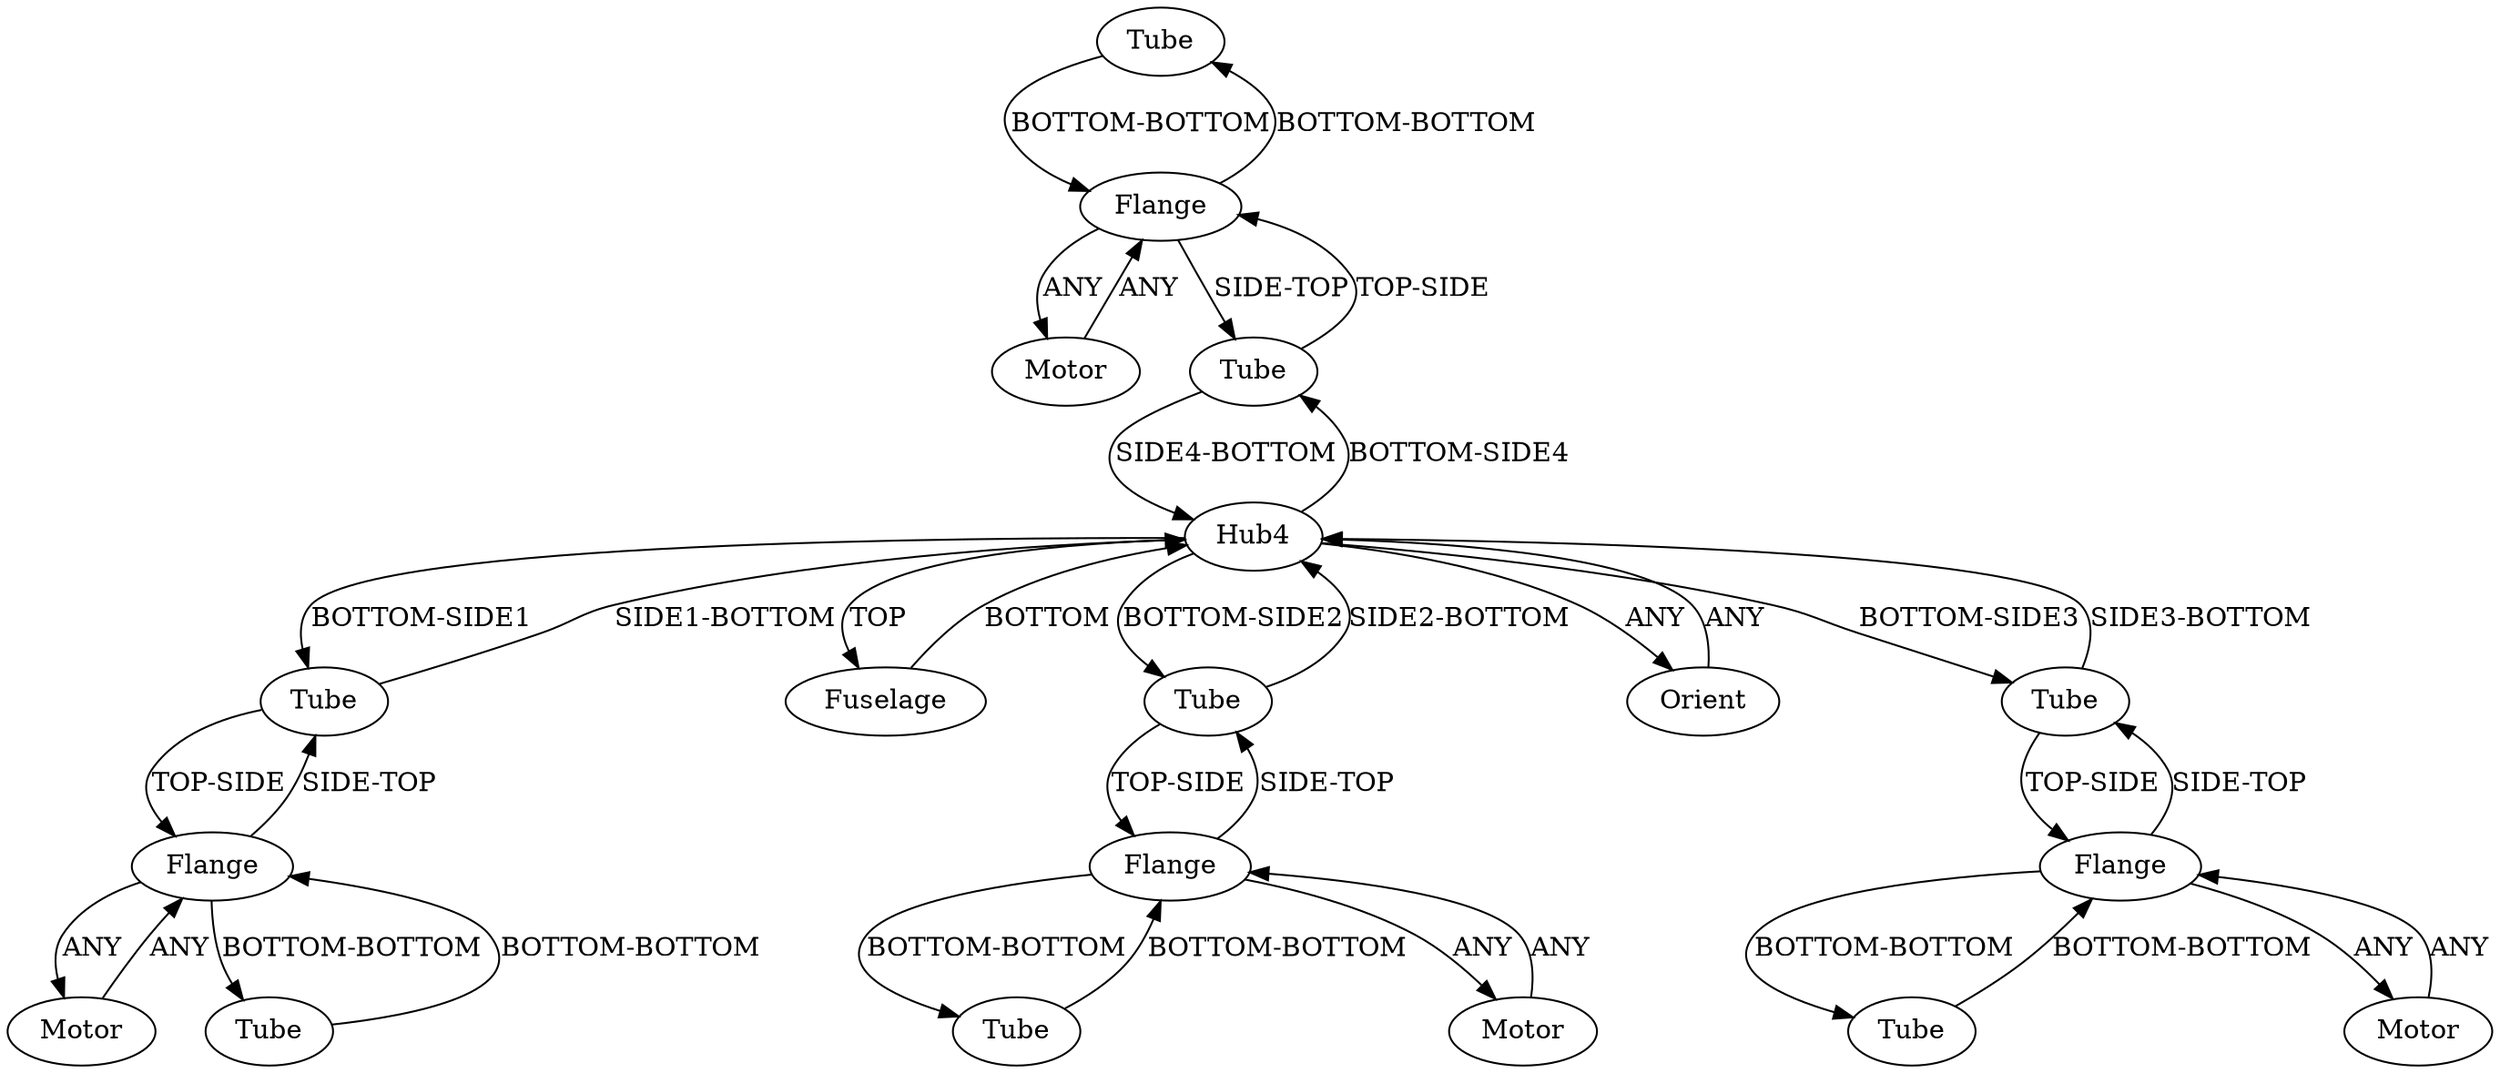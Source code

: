 /* Created by igraph 0.10.2 */
digraph {
  0 [
    instance=Tube_instance_1
    label=Tube
  ];
  1 [
    instance=Motor_instance_1
    label=Motor
  ];
  2 [
    instance=Tube_instance_2
    label=Tube
  ];
  3 [
    instance=Tube_instance_3
    label=Tube
  ];
  4 [
    instance=Tube_instance_4
    label=Tube
  ];
  5 [
    instance=Motor_instance_2
    label=Motor
  ];
  6 [
    instance=Flange_instance_1
    label=Flange
  ];
  7 [
    instance=Hub4_instance_1
    label=Hub4
  ];
  8 [
    instance=Fuselage_instance_1
    label=Fuselage
  ];
  9 [
    instance=Tube_instance_5
    label=Tube
  ];
  10 [
    instance=Tube_instance_6
    label=Tube
  ];
  11 [
    instance=Orient
    label=Orient
  ];
  12 [
    instance=Motor_instance_3
    label=Motor
  ];
  13 [
    instance=Flange_instance_2
    label=Flange
  ];
  14 [
    instance=Flange_instance_3
    label=Flange
  ];
  15 [
    instance=Motor_instance_4
    label=Motor
  ];
  16 [
    instance=Flange_instance_4
    label=Flange
  ];
  17 [
    instance=Tube_instance_7
    label=Tube
  ];
  18 [
    instance=Tube_instance_8
    label=Tube
  ];

  0 -> 13 [
    label="BOTTOM-BOTTOM"
  ];
  1 -> 16 [
    label=ANY
  ];
  2 -> 7 [
    label="SIDE1-BOTTOM"
  ];
  2 -> 16 [
    label="TOP-SIDE"
  ];
  3 -> 14 [
    label="BOTTOM-BOTTOM"
  ];
  4 -> 16 [
    label="BOTTOM-BOTTOM"
  ];
  5 -> 13 [
    label=ANY
  ];
  6 -> 9 [
    label="BOTTOM-BOTTOM"
  ];
  6 -> 10 [
    label="SIDE-TOP"
  ];
  6 -> 12 [
    label=ANY
  ];
  7 -> 10 [
    label="BOTTOM-SIDE2"
  ];
  7 -> 8 [
    label=TOP
  ];
  7 -> 2 [
    label="BOTTOM-SIDE1"
  ];
  7 -> 17 [
    label="BOTTOM-SIDE4"
  ];
  7 -> 18 [
    label="BOTTOM-SIDE3"
  ];
  7 -> 11 [
    label=ANY
  ];
  8 -> 7 [
    label=BOTTOM
  ];
  9 -> 6 [
    label="BOTTOM-BOTTOM"
  ];
  10 -> 7 [
    label="SIDE2-BOTTOM"
  ];
  10 -> 6 [
    label="TOP-SIDE"
  ];
  11 -> 7 [
    label=ANY
  ];
  12 -> 6 [
    label=ANY
  ];
  13 -> 17 [
    label="SIDE-TOP"
  ];
  13 -> 0 [
    label="BOTTOM-BOTTOM"
  ];
  13 -> 5 [
    label=ANY
  ];
  14 -> 3 [
    label="BOTTOM-BOTTOM"
  ];
  14 -> 18 [
    label="SIDE-TOP"
  ];
  14 -> 15 [
    label=ANY
  ];
  15 -> 14 [
    label=ANY
  ];
  16 -> 1 [
    label=ANY
  ];
  16 -> 2 [
    label="SIDE-TOP"
  ];
  16 -> 4 [
    label="BOTTOM-BOTTOM"
  ];
  17 -> 7 [
    label="SIDE4-BOTTOM"
  ];
  17 -> 13 [
    label="TOP-SIDE"
  ];
  18 -> 14 [
    label="TOP-SIDE"
  ];
  18 -> 7 [
    label="SIDE3-BOTTOM"
  ];
}
